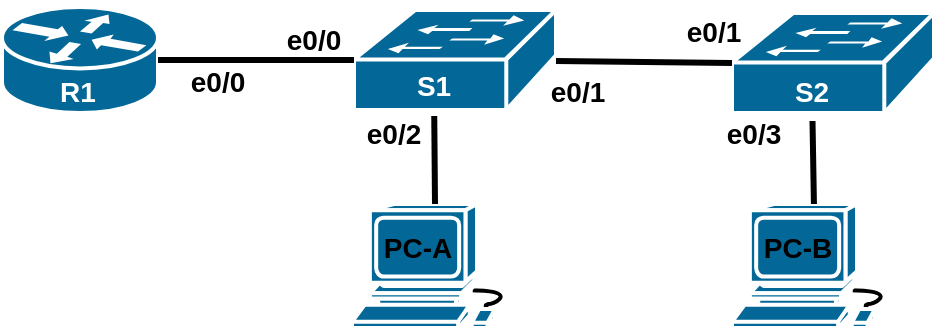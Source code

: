 <mxfile version="26.2.15">
  <diagram name="Страница — 1" id="Og2O6v1_8cmMjE4YKY-o">
    <mxGraphModel dx="1426" dy="976" grid="1" gridSize="10" guides="1" tooltips="1" connect="1" arrows="1" fold="1" page="1" pageScale="1" pageWidth="827" pageHeight="1169" math="0" shadow="0">
      <root>
        <mxCell id="0" />
        <mxCell id="1" parent="0" />
        <mxCell id="f9OrkrOD7GsaYfjVP4bd-7" value="" style="group" parent="1" vertex="1" connectable="0">
          <mxGeometry x="259" y="390" width="83" height="62" as="geometry" />
        </mxCell>
        <mxCell id="f9OrkrOD7GsaYfjVP4bd-1" value="" style="shape=mxgraph.cisco.computers_and_peripherals.workstation;sketch=0;html=1;pointerEvents=1;dashed=0;fillColor=#036897;strokeColor=#ffffff;strokeWidth=2;verticalLabelPosition=bottom;verticalAlign=top;align=center;outlineConnect=0;" parent="f9OrkrOD7GsaYfjVP4bd-7" vertex="1">
          <mxGeometry width="83" height="62" as="geometry" />
        </mxCell>
        <mxCell id="f9OrkrOD7GsaYfjVP4bd-6" value="&lt;b&gt;&lt;font style=&quot;font-size: 14px;&quot;&gt;PC-A&lt;/font&gt;&lt;/b&gt;" style="text;html=1;align=center;verticalAlign=middle;whiteSpace=wrap;rounded=0;" parent="f9OrkrOD7GsaYfjVP4bd-7" vertex="1">
          <mxGeometry x="3" y="7" width="60" height="30" as="geometry" />
        </mxCell>
        <mxCell id="f9OrkrOD7GsaYfjVP4bd-9" value="" style="group" parent="1" vertex="1" connectable="0">
          <mxGeometry x="449" y="295.5" width="101" height="53" as="geometry" />
        </mxCell>
        <mxCell id="f9OrkrOD7GsaYfjVP4bd-2" value="" style="shape=mxgraph.cisco.switches.workgroup_switch;sketch=0;html=1;pointerEvents=1;dashed=0;fillColor=#036897;strokeColor=#ffffff;strokeWidth=2;verticalLabelPosition=bottom;verticalAlign=top;align=center;outlineConnect=0;" parent="f9OrkrOD7GsaYfjVP4bd-9" vertex="1">
          <mxGeometry y="-1" width="101" height="50" as="geometry" />
        </mxCell>
        <mxCell id="f9OrkrOD7GsaYfjVP4bd-8" value="&lt;b&gt;&lt;font color=&quot;#ffffff&quot; style=&quot;font-size: 14px;&quot;&gt;S2&lt;/font&gt;&lt;/b&gt;" style="text;html=1;align=center;verticalAlign=middle;whiteSpace=wrap;rounded=0;" parent="f9OrkrOD7GsaYfjVP4bd-9" vertex="1">
          <mxGeometry x="10" y="23" width="60" height="30" as="geometry" />
        </mxCell>
        <mxCell id="f9OrkrOD7GsaYfjVP4bd-11" value="" style="group" parent="1" vertex="1" connectable="0">
          <mxGeometry x="84" y="291.5" width="78" height="57" as="geometry" />
        </mxCell>
        <mxCell id="f9OrkrOD7GsaYfjVP4bd-3" value="" style="shape=mxgraph.cisco.routers.router;sketch=0;html=1;pointerEvents=1;dashed=0;fillColor=#036897;strokeColor=#ffffff;strokeWidth=2;verticalLabelPosition=bottom;verticalAlign=top;align=center;outlineConnect=0;" parent="f9OrkrOD7GsaYfjVP4bd-11" vertex="1">
          <mxGeometry width="78" height="53" as="geometry" />
        </mxCell>
        <mxCell id="f9OrkrOD7GsaYfjVP4bd-10" value="&lt;b&gt;&lt;font color=&quot;#ffffff&quot; style=&quot;font-size: 14px;&quot;&gt;R1&lt;/font&gt;&lt;/b&gt;" style="text;html=1;align=center;verticalAlign=middle;whiteSpace=wrap;rounded=0;" parent="f9OrkrOD7GsaYfjVP4bd-11" vertex="1">
          <mxGeometry x="8" y="27" width="60" height="30" as="geometry" />
        </mxCell>
        <mxCell id="f9OrkrOD7GsaYfjVP4bd-13" value="&lt;b&gt;&lt;font style=&quot;font-size: 14px;&quot;&gt;e0/2&lt;/font&gt;&lt;/b&gt;" style="text;html=1;align=center;verticalAlign=middle;whiteSpace=wrap;rounded=0;" parent="1" vertex="1">
          <mxGeometry x="250" y="340" width="60" height="30" as="geometry" />
        </mxCell>
        <mxCell id="f9OrkrOD7GsaYfjVP4bd-16" value="&lt;b&gt;&lt;font style=&quot;font-size: 14px;&quot;&gt;e0/0&lt;/font&gt;&lt;/b&gt;" style="text;html=1;align=center;verticalAlign=middle;whiteSpace=wrap;rounded=0;" parent="1" vertex="1">
          <mxGeometry x="162" y="312" width="60" height="34" as="geometry" />
        </mxCell>
        <mxCell id="2piaRRsvQxlYRXwN0LXb-1" value="" style="group" parent="1" vertex="1" connectable="0">
          <mxGeometry x="260" y="293" width="101" height="53" as="geometry" />
        </mxCell>
        <mxCell id="2piaRRsvQxlYRXwN0LXb-2" value="" style="shape=mxgraph.cisco.switches.workgroup_switch;sketch=0;html=1;pointerEvents=1;dashed=0;fillColor=#036897;strokeColor=#ffffff;strokeWidth=2;verticalLabelPosition=bottom;verticalAlign=top;align=center;outlineConnect=0;" parent="2piaRRsvQxlYRXwN0LXb-1" vertex="1">
          <mxGeometry width="101" height="50" as="geometry" />
        </mxCell>
        <mxCell id="2piaRRsvQxlYRXwN0LXb-3" value="&lt;b&gt;&lt;font color=&quot;#ffffff&quot; style=&quot;font-size: 14px;&quot;&gt;S1&lt;/font&gt;&lt;/b&gt;" style="text;html=1;align=center;verticalAlign=middle;whiteSpace=wrap;rounded=0;" parent="2piaRRsvQxlYRXwN0LXb-1" vertex="1">
          <mxGeometry x="10" y="23" width="60" height="30" as="geometry" />
        </mxCell>
        <mxCell id="2piaRRsvQxlYRXwN0LXb-13" value="" style="group" parent="1" vertex="1" connectable="0">
          <mxGeometry x="449" y="390" width="83" height="62" as="geometry" />
        </mxCell>
        <mxCell id="2piaRRsvQxlYRXwN0LXb-14" value="" style="shape=mxgraph.cisco.computers_and_peripherals.workstation;sketch=0;html=1;pointerEvents=1;dashed=0;fillColor=#036897;strokeColor=#ffffff;strokeWidth=2;verticalLabelPosition=bottom;verticalAlign=top;align=center;outlineConnect=0;" parent="2piaRRsvQxlYRXwN0LXb-13" vertex="1">
          <mxGeometry width="83" height="62" as="geometry" />
        </mxCell>
        <mxCell id="2piaRRsvQxlYRXwN0LXb-15" value="&lt;b&gt;&lt;font style=&quot;font-size: 14px;&quot;&gt;PC-B&lt;/font&gt;&lt;/b&gt;" style="text;html=1;align=center;verticalAlign=middle;whiteSpace=wrap;rounded=0;" parent="2piaRRsvQxlYRXwN0LXb-13" vertex="1">
          <mxGeometry x="3" y="7" width="60" height="30" as="geometry" />
        </mxCell>
        <mxCell id="2piaRRsvQxlYRXwN0LXb-4" value="&lt;b&gt;&lt;font style=&quot;font-size: 14px;&quot;&gt;e0/0&lt;/font&gt;&lt;/b&gt;" style="text;html=1;align=center;verticalAlign=middle;whiteSpace=wrap;rounded=0;" parent="1" vertex="1">
          <mxGeometry x="210" y="293" width="60" height="30" as="geometry" />
        </mxCell>
        <mxCell id="2piaRRsvQxlYRXwN0LXb-20" value="&lt;b&gt;&lt;font style=&quot;font-size: 14px;&quot;&gt;e0/1&lt;/font&gt;&lt;/b&gt;" style="text;html=1;align=center;verticalAlign=middle;whiteSpace=wrap;rounded=0;" parent="1" vertex="1">
          <mxGeometry x="342" y="318.5" width="60" height="30" as="geometry" />
        </mxCell>
        <mxCell id="2piaRRsvQxlYRXwN0LXb-21" value="&lt;b&gt;&lt;font style=&quot;font-size: 14px;&quot;&gt;e0/3&lt;/font&gt;&lt;/b&gt;" style="text;html=1;align=center;verticalAlign=middle;whiteSpace=wrap;rounded=0;" parent="1" vertex="1">
          <mxGeometry x="430" y="340" width="60" height="30" as="geometry" />
        </mxCell>
        <mxCell id="2piaRRsvQxlYRXwN0LXb-24" value="" style="endArrow=none;html=1;rounded=0;entryX=0;entryY=0.5;entryDx=0;entryDy=0;entryPerimeter=0;exitX=1;exitY=0.5;exitDx=0;exitDy=0;exitPerimeter=0;strokeWidth=3;" parent="1" source="f9OrkrOD7GsaYfjVP4bd-3" target="2piaRRsvQxlYRXwN0LXb-2" edge="1">
          <mxGeometry width="50" height="50" relative="1" as="geometry">
            <mxPoint x="180" y="370" as="sourcePoint" />
            <mxPoint x="220" y="305" as="targetPoint" />
          </mxGeometry>
        </mxCell>
        <mxCell id="2piaRRsvQxlYRXwN0LXb-25" value="" style="endArrow=none;html=1;rounded=0;entryX=0.5;entryY=0;entryDx=0;entryDy=0;entryPerimeter=0;strokeWidth=3;" parent="1" source="2piaRRsvQxlYRXwN0LXb-3" target="f9OrkrOD7GsaYfjVP4bd-1" edge="1">
          <mxGeometry width="50" height="50" relative="1" as="geometry">
            <mxPoint x="172" y="378.5" as="sourcePoint" />
            <mxPoint x="270" y="378.5" as="targetPoint" />
          </mxGeometry>
        </mxCell>
        <mxCell id="2piaRRsvQxlYRXwN0LXb-26" value="" style="endArrow=none;html=1;rounded=0;strokeWidth=3;" parent="1" source="f9OrkrOD7GsaYfjVP4bd-8" target="2piaRRsvQxlYRXwN0LXb-14" edge="1">
          <mxGeometry width="50" height="50" relative="1" as="geometry">
            <mxPoint x="489" y="348.5" as="sourcePoint" />
            <mxPoint x="490" y="392.5" as="targetPoint" />
          </mxGeometry>
        </mxCell>
        <mxCell id="2piaRRsvQxlYRXwN0LXb-27" value="" style="endArrow=none;html=1;rounded=0;entryX=0;entryY=0.5;entryDx=0;entryDy=0;entryPerimeter=0;strokeWidth=3;" parent="1" source="2piaRRsvQxlYRXwN0LXb-2" target="f9OrkrOD7GsaYfjVP4bd-2" edge="1">
          <mxGeometry width="50" height="50" relative="1" as="geometry">
            <mxPoint x="400" y="260" as="sourcePoint" />
            <mxPoint x="498" y="260" as="targetPoint" />
          </mxGeometry>
        </mxCell>
        <mxCell id="f9OrkrOD7GsaYfjVP4bd-12" value="&lt;b&gt;&lt;font style=&quot;font-size: 14px;&quot;&gt;e0/1&lt;/font&gt;&lt;/b&gt;" style="text;html=1;align=center;verticalAlign=middle;whiteSpace=wrap;rounded=0;" parent="1" vertex="1">
          <mxGeometry x="410" y="288.5" width="60" height="30" as="geometry" />
        </mxCell>
      </root>
    </mxGraphModel>
  </diagram>
</mxfile>
